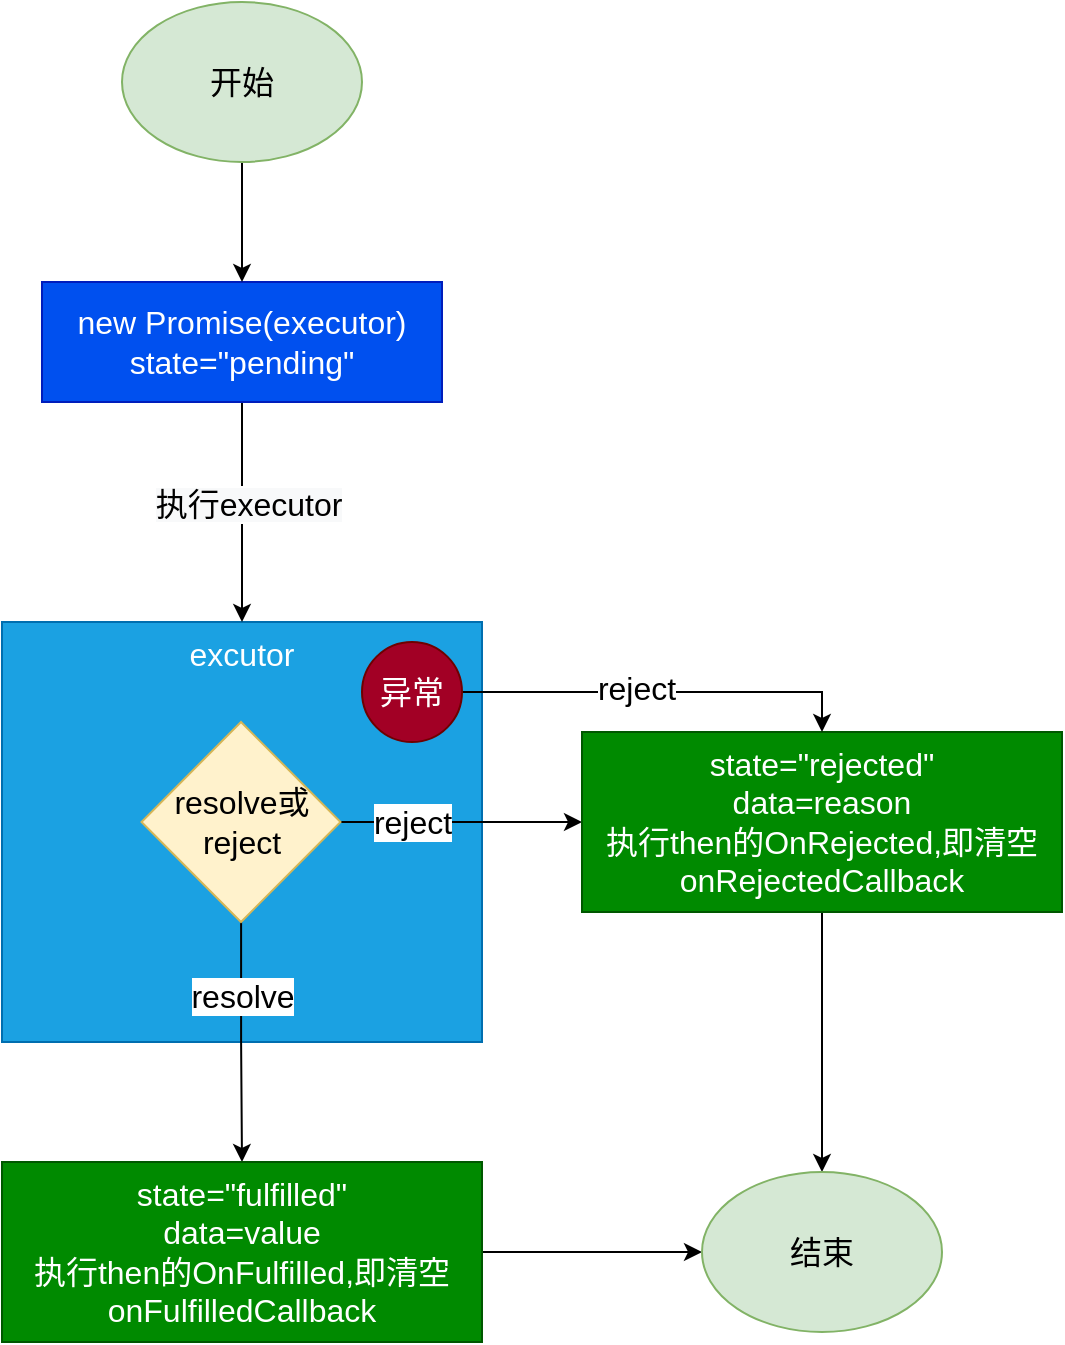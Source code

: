 <mxfile version="15.7.3" type="device" pages="3"><diagram id="pZIfAO8K-raFWNHvFskt" name="promise-constructor"><mxGraphModel dx="1106" dy="1025" grid="1" gridSize="10" guides="1" tooltips="1" connect="1" arrows="1" fold="1" page="1" pageScale="1" pageWidth="827" pageHeight="1169" math="0" shadow="0"><root><mxCell id="0"/><mxCell id="1" parent="0"/><mxCell id="HezJFH8ibGrWD8eGauHh-10" value="excutor" style="rounded=0;whiteSpace=wrap;html=1;verticalAlign=top;fontSize=16;fillColor=#1ba1e2;fontColor=#ffffff;strokeColor=#006EAF;" vertex="1" parent="1"><mxGeometry x="300" y="340" width="240" height="210" as="geometry"/></mxCell><mxCell id="HezJFH8ibGrWD8eGauHh-14" style="edgeStyle=orthogonalEdgeStyle;rounded=0;orthogonalLoop=1;jettySize=auto;html=1;entryX=0.5;entryY=0;entryDx=0;entryDy=0;fontSize=16;" edge="1" parent="1" source="HezJFH8ibGrWD8eGauHh-1" target="HezJFH8ibGrWD8eGauHh-10"><mxGeometry relative="1" as="geometry"/></mxCell><mxCell id="HezJFH8ibGrWD8eGauHh-16" value="&lt;span style=&quot;font-size: 16px; background-color: rgb(248, 249, 250);&quot;&gt;执行executor&lt;/span&gt;" style="edgeLabel;html=1;align=center;verticalAlign=middle;resizable=0;points=[];fontSize=16;" vertex="1" connectable="0" parent="HezJFH8ibGrWD8eGauHh-14"><mxGeometry x="-0.073" y="3" relative="1" as="geometry"><mxPoint as="offset"/></mxGeometry></mxCell><mxCell id="HezJFH8ibGrWD8eGauHh-1" value="new Promise(executor)&lt;br style=&quot;font-size: 16px;&quot;&gt;state=&quot;pending&quot;" style="rounded=0;whiteSpace=wrap;html=1;fontSize=16;fillColor=#0050ef;fontColor=#ffffff;strokeColor=#001DBC;" vertex="1" parent="1"><mxGeometry x="320" y="170" width="200" height="60" as="geometry"/></mxCell><mxCell id="HezJFH8ibGrWD8eGauHh-7" value="" style="edgeStyle=orthogonalEdgeStyle;rounded=0;orthogonalLoop=1;jettySize=auto;html=1;fontSize=16;" edge="1" parent="1" source="HezJFH8ibGrWD8eGauHh-4" target="HezJFH8ibGrWD8eGauHh-6"><mxGeometry relative="1" as="geometry"/></mxCell><mxCell id="HezJFH8ibGrWD8eGauHh-12" value="resolve" style="edgeLabel;html=1;align=center;verticalAlign=middle;resizable=0;points=[];fontSize=16;" vertex="1" connectable="0" parent="HezJFH8ibGrWD8eGauHh-7"><mxGeometry x="-0.178" relative="1" as="geometry"><mxPoint y="-13" as="offset"/></mxGeometry></mxCell><mxCell id="HezJFH8ibGrWD8eGauHh-9" value="" style="edgeStyle=orthogonalEdgeStyle;rounded=0;orthogonalLoop=1;jettySize=auto;html=1;fontSize=16;" edge="1" parent="1" source="HezJFH8ibGrWD8eGauHh-4" target="HezJFH8ibGrWD8eGauHh-8"><mxGeometry relative="1" as="geometry"/></mxCell><mxCell id="HezJFH8ibGrWD8eGauHh-13" value="reject" style="edgeLabel;html=1;align=center;verticalAlign=middle;resizable=0;points=[];fontSize=16;" vertex="1" connectable="0" parent="HezJFH8ibGrWD8eGauHh-9"><mxGeometry x="-0.07" y="-1" relative="1" as="geometry"><mxPoint x="-21" y="-1" as="offset"/></mxGeometry></mxCell><mxCell id="HezJFH8ibGrWD8eGauHh-4" value="resolve或&lt;br style=&quot;font-size: 16px;&quot;&gt;reject" style="rhombus;whiteSpace=wrap;html=1;rounded=0;fontSize=16;fillColor=#fff2cc;strokeColor=#d6b656;" vertex="1" parent="1"><mxGeometry x="369.75" y="390" width="99.5" height="100" as="geometry"/></mxCell><mxCell id="HezJFH8ibGrWD8eGauHh-24" style="edgeStyle=orthogonalEdgeStyle;rounded=0;orthogonalLoop=1;jettySize=auto;html=1;entryX=0;entryY=0.5;entryDx=0;entryDy=0;fontSize=16;" edge="1" parent="1" source="HezJFH8ibGrWD8eGauHh-6" target="HezJFH8ibGrWD8eGauHh-26"><mxGeometry relative="1" as="geometry"><mxPoint x="650" y="655" as="targetPoint"/></mxGeometry></mxCell><mxCell id="HezJFH8ibGrWD8eGauHh-6" value="state=&quot;fulfilled&quot;&lt;br style=&quot;font-size: 16px;&quot;&gt;data=value&lt;br style=&quot;font-size: 16px;&quot;&gt;执行then的OnFulfilled,即清空onFulfilledCallback" style="whiteSpace=wrap;html=1;rounded=0;fontSize=16;fillColor=#008a00;fontColor=#ffffff;strokeColor=#005700;" vertex="1" parent="1"><mxGeometry x="300" y="610" width="240" height="90" as="geometry"/></mxCell><mxCell id="HezJFH8ibGrWD8eGauHh-25" style="edgeStyle=orthogonalEdgeStyle;rounded=0;orthogonalLoop=1;jettySize=auto;html=1;entryX=0.5;entryY=0;entryDx=0;entryDy=0;fontSize=16;" edge="1" parent="1" source="HezJFH8ibGrWD8eGauHh-8" target="HezJFH8ibGrWD8eGauHh-26"><mxGeometry relative="1" as="geometry"><mxPoint x="710" y="625" as="targetPoint"/></mxGeometry></mxCell><mxCell id="HezJFH8ibGrWD8eGauHh-8" value="state=&quot;rejected&quot;&lt;br style=&quot;font-size: 16px;&quot;&gt;data=reason&lt;br style=&quot;font-size: 16px;&quot;&gt;执行then的OnRejected,即清空onRejectedCallback" style="whiteSpace=wrap;html=1;rounded=0;fontSize=16;fillColor=#008a00;fontColor=#ffffff;strokeColor=#005700;" vertex="1" parent="1"><mxGeometry x="590" y="395" width="240" height="90" as="geometry"/></mxCell><mxCell id="HezJFH8ibGrWD8eGauHh-21" style="edgeStyle=orthogonalEdgeStyle;rounded=0;orthogonalLoop=1;jettySize=auto;html=1;entryX=0.5;entryY=0;entryDx=0;entryDy=0;fontSize=16;" edge="1" parent="1" source="HezJFH8ibGrWD8eGauHh-20" target="HezJFH8ibGrWD8eGauHh-8"><mxGeometry relative="1" as="geometry"/></mxCell><mxCell id="HezJFH8ibGrWD8eGauHh-22" value="reject" style="edgeLabel;html=1;align=center;verticalAlign=middle;resizable=0;points=[];fontSize=16;" vertex="1" connectable="0" parent="HezJFH8ibGrWD8eGauHh-21"><mxGeometry x="-0.131" y="2" relative="1" as="geometry"><mxPoint as="offset"/></mxGeometry></mxCell><mxCell id="HezJFH8ibGrWD8eGauHh-20" value="异常" style="ellipse;whiteSpace=wrap;html=1;aspect=fixed;verticalAlign=middle;fontSize=16;fillColor=#a20025;fontColor=#ffffff;strokeColor=#6F0000;" vertex="1" parent="1"><mxGeometry x="480" y="350" width="50" height="50" as="geometry"/></mxCell><mxCell id="HezJFH8ibGrWD8eGauHh-26" value="结束" style="ellipse;whiteSpace=wrap;html=1;fontSize=16;verticalAlign=middle;fillColor=#d5e8d4;strokeColor=#82b366;" vertex="1" parent="1"><mxGeometry x="650" y="615" width="120" height="80" as="geometry"/></mxCell><mxCell id="HezJFH8ibGrWD8eGauHh-29" style="edgeStyle=orthogonalEdgeStyle;rounded=0;orthogonalLoop=1;jettySize=auto;html=1;entryX=0.5;entryY=0;entryDx=0;entryDy=0;fontSize=16;" edge="1" parent="1" source="HezJFH8ibGrWD8eGauHh-28" target="HezJFH8ibGrWD8eGauHh-1"><mxGeometry relative="1" as="geometry"/></mxCell><mxCell id="HezJFH8ibGrWD8eGauHh-28" value="开始" style="ellipse;whiteSpace=wrap;html=1;fontSize=16;verticalAlign=middle;fillColor=#d5e8d4;strokeColor=#82b366;" vertex="1" parent="1"><mxGeometry x="360" y="30" width="120" height="80" as="geometry"/></mxCell></root></mxGraphModel></diagram><diagram id="rJ25HPGdw_OdaC_r2nJC" name="promise-then"><mxGraphModel dx="1106" dy="1025" grid="1" gridSize="10" guides="1" tooltips="1" connect="1" arrows="1" fold="1" page="1" pageScale="1" pageWidth="827" pageHeight="1169" math="0" shadow="0"><root><mxCell id="V9d16_Lwc12sLt_g9TAy-0"/><mxCell id="V9d16_Lwc12sLt_g9TAy-1" parent="V9d16_Lwc12sLt_g9TAy-0"/><mxCell id="V9d16_Lwc12sLt_g9TAy-4" value="" style="edgeStyle=orthogonalEdgeStyle;rounded=0;orthogonalLoop=1;jettySize=auto;html=1;fontSize=16;" edge="1" parent="V9d16_Lwc12sLt_g9TAy-1" source="V9d16_Lwc12sLt_g9TAy-2" target="V9d16_Lwc12sLt_g9TAy-3"><mxGeometry relative="1" as="geometry"/></mxCell><mxCell id="V9d16_Lwc12sLt_g9TAy-2" value="开始" style="ellipse;whiteSpace=wrap;html=1;fontSize=16;verticalAlign=middle;fillColor=#d5e8d4;strokeColor=#82b366;" vertex="1" parent="V9d16_Lwc12sLt_g9TAy-1"><mxGeometry x="294" y="190" width="120" height="80" as="geometry"/></mxCell><mxCell id="V9d16_Lwc12sLt_g9TAy-6" value="" style="edgeStyle=orthogonalEdgeStyle;rounded=0;orthogonalLoop=1;jettySize=auto;html=1;fontSize=16;" edge="1" parent="V9d16_Lwc12sLt_g9TAy-1" source="V9d16_Lwc12sLt_g9TAy-3" target="V9d16_Lwc12sLt_g9TAy-5"><mxGeometry relative="1" as="geometry"/></mxCell><mxCell id="V9d16_Lwc12sLt_g9TAy-3" value="promise.then(onFulfilled, onRejected)" style="whiteSpace=wrap;html=1;fontSize=16;fillColor=#0050ef;fontColor=#ffffff;strokeColor=#001DBC;" vertex="1" parent="V9d16_Lwc12sLt_g9TAy-1"><mxGeometry x="256" y="330" width="196" height="60" as="geometry"/></mxCell><mxCell id="V9d16_Lwc12sLt_g9TAy-8" value="" style="edgeStyle=orthogonalEdgeStyle;rounded=0;orthogonalLoop=1;jettySize=auto;html=1;fontSize=16;" edge="1" parent="V9d16_Lwc12sLt_g9TAy-1" source="V9d16_Lwc12sLt_g9TAy-5" target="V9d16_Lwc12sLt_g9TAy-7"><mxGeometry relative="1" as="geometry"/></mxCell><mxCell id="V9d16_Lwc12sLt_g9TAy-40" value="fulfilled" style="edgeLabel;html=1;align=center;verticalAlign=middle;resizable=0;points=[];fontSize=16;" vertex="1" connectable="0" parent="V9d16_Lwc12sLt_g9TAy-8"><mxGeometry x="-0.075" y="-1" relative="1" as="geometry"><mxPoint as="offset"/></mxGeometry></mxCell><mxCell id="V9d16_Lwc12sLt_g9TAy-10" value="" style="edgeStyle=orthogonalEdgeStyle;rounded=0;orthogonalLoop=1;jettySize=auto;html=1;fontSize=16;entryX=0.5;entryY=0;entryDx=0;entryDy=0;" edge="1" parent="V9d16_Lwc12sLt_g9TAy-1" source="V9d16_Lwc12sLt_g9TAy-5" target="V9d16_Lwc12sLt_g9TAy-13"><mxGeometry relative="1" as="geometry"><mxPoint x="510" y="500" as="targetPoint"/></mxGeometry></mxCell><mxCell id="V9d16_Lwc12sLt_g9TAy-41" value="pending" style="edgeLabel;html=1;align=center;verticalAlign=middle;resizable=0;points=[];fontSize=16;" vertex="1" connectable="0" parent="V9d16_Lwc12sLt_g9TAy-10"><mxGeometry x="-0.01" y="-1" relative="1" as="geometry"><mxPoint x="-83" y="-1" as="offset"/></mxGeometry></mxCell><mxCell id="V9d16_Lwc12sLt_g9TAy-21" value="" style="edgeStyle=orthogonalEdgeStyle;rounded=0;orthogonalLoop=1;jettySize=auto;html=1;fontSize=16;" edge="1" parent="V9d16_Lwc12sLt_g9TAy-1" source="V9d16_Lwc12sLt_g9TAy-5" target="V9d16_Lwc12sLt_g9TAy-20"><mxGeometry relative="1" as="geometry"/></mxCell><mxCell id="V9d16_Lwc12sLt_g9TAy-42" value="rejected" style="edgeLabel;html=1;align=center;verticalAlign=middle;resizable=0;points=[];fontSize=16;" vertex="1" connectable="0" parent="V9d16_Lwc12sLt_g9TAy-21"><mxGeometry x="-0.169" y="1" relative="1" as="geometry"><mxPoint as="offset"/></mxGeometry></mxCell><mxCell id="V9d16_Lwc12sLt_g9TAy-5" value="promise1状态" style="rhombus;whiteSpace=wrap;html=1;fontSize=16;fillColor=#ffe6cc;strokeColor=#d79b00;" vertex="1" parent="V9d16_Lwc12sLt_g9TAy-1"><mxGeometry x="297" y="445" width="114" height="110" as="geometry"/></mxCell><mxCell id="V9d16_Lwc12sLt_g9TAy-36" style="edgeStyle=orthogonalEdgeStyle;rounded=0;orthogonalLoop=1;jettySize=auto;html=1;entryX=0;entryY=0.5;entryDx=0;entryDy=0;fontSize=16;" edge="1" parent="V9d16_Lwc12sLt_g9TAy-1" source="V9d16_Lwc12sLt_g9TAy-7" target="V9d16_Lwc12sLt_g9TAy-25"><mxGeometry relative="1" as="geometry"><Array as="points"><mxPoint x="60" y="500"/><mxPoint x="60" y="820"/></Array></mxGeometry></mxCell><mxCell id="V9d16_Lwc12sLt_g9TAy-44" value="是" style="edgeLabel;html=1;align=center;verticalAlign=middle;resizable=0;points=[];fontSize=16;" vertex="1" connectable="0" parent="V9d16_Lwc12sLt_g9TAy-36"><mxGeometry x="-0.407" y="1" relative="1" as="geometry"><mxPoint as="offset"/></mxGeometry></mxCell><mxCell id="V9d16_Lwc12sLt_g9TAy-50" style="edgeStyle=orthogonalEdgeStyle;rounded=0;orthogonalLoop=1;jettySize=auto;html=1;entryX=0.5;entryY=0;entryDx=0;entryDy=0;fontSize=16;strokeColor=default;strokeWidth=3;" edge="1" parent="V9d16_Lwc12sLt_g9TAy-1" source="V9d16_Lwc12sLt_g9TAy-7" target="V9d16_Lwc12sLt_g9TAy-22"><mxGeometry relative="1" as="geometry"><Array as="points"><mxPoint x="147" y="600"/><mxPoint x="556" y="600"/></Array></mxGeometry></mxCell><mxCell id="V9d16_Lwc12sLt_g9TAy-51" value="否" style="edgeLabel;html=1;align=center;verticalAlign=middle;resizable=0;points=[];fontSize=16;" vertex="1" connectable="0" parent="V9d16_Lwc12sLt_g9TAy-50"><mxGeometry x="-0.924" relative="1" as="geometry"><mxPoint as="offset"/></mxGeometry></mxCell><mxCell id="V9d16_Lwc12sLt_g9TAy-7" value="onFulfilled&lt;br&gt;是函数吗" style="rhombus;whiteSpace=wrap;html=1;fontSize=16;fillColor=#ffe6cc;strokeColor=#d79b00;" vertex="1" parent="V9d16_Lwc12sLt_g9TAy-1"><mxGeometry x="90" y="445" width="114" height="110" as="geometry"/></mxCell><mxCell id="V9d16_Lwc12sLt_g9TAy-17" style="edgeStyle=orthogonalEdgeStyle;rounded=0;orthogonalLoop=1;jettySize=auto;html=1;entryX=0.5;entryY=0;entryDx=0;entryDy=0;fontSize=16;" edge="1" parent="V9d16_Lwc12sLt_g9TAy-1" source="V9d16_Lwc12sLt_g9TAy-13" target="V9d16_Lwc12sLt_g9TAy-15"><mxGeometry relative="1" as="geometry"/></mxCell><mxCell id="V9d16_Lwc12sLt_g9TAy-13" value="将onFulfilled放入onFulfilledCallback&lt;br&gt;将onRejected放入onRejectedCallback&lt;br&gt;等promise1状态可以确定时，执行这些方法" style="whiteSpace=wrap;html=1;fontSize=16;fillColor=#008a00;fontColor=#ffffff;strokeColor=#005700;" vertex="1" parent="V9d16_Lwc12sLt_g9TAy-1"><mxGeometry x="710" y="625" width="310" height="100" as="geometry"/></mxCell><mxCell id="xWvtddEJSV7aVyPk-PDp-0" style="edgeStyle=orthogonalEdgeStyle;rounded=0;orthogonalLoop=1;jettySize=auto;html=1;entryX=0.5;entryY=0;entryDx=0;entryDy=0;fontSize=16;" edge="1" parent="V9d16_Lwc12sLt_g9TAy-1" source="V9d16_Lwc12sLt_g9TAy-15" target="V9d16_Lwc12sLt_g9TAy-18"><mxGeometry relative="1" as="geometry"/></mxCell><mxCell id="V9d16_Lwc12sLt_g9TAy-15" value="return promise2=new Promise" style="rounded=0;whiteSpace=wrap;html=1;fontSize=16;verticalAlign=middle;fillColor=#0050ef;fontColor=#ffffff;strokeColor=#001DBC;" vertex="1" parent="V9d16_Lwc12sLt_g9TAy-1"><mxGeometry x="742.5" y="930" width="245" height="60" as="geometry"/></mxCell><mxCell id="V9d16_Lwc12sLt_g9TAy-18" value="结束" style="ellipse;whiteSpace=wrap;html=1;fontSize=16;verticalAlign=middle;fillColor=#d5e8d4;strokeColor=#82b366;" vertex="1" parent="V9d16_Lwc12sLt_g9TAy-1"><mxGeometry x="805" y="1080" width="120" height="80" as="geometry"/></mxCell><mxCell id="V9d16_Lwc12sLt_g9TAy-26" value="" style="edgeStyle=orthogonalEdgeStyle;rounded=0;orthogonalLoop=1;jettySize=auto;html=1;fontSize=16;" edge="1" parent="V9d16_Lwc12sLt_g9TAy-1" source="V9d16_Lwc12sLt_g9TAy-20" target="V9d16_Lwc12sLt_g9TAy-25"><mxGeometry relative="1" as="geometry"/></mxCell><mxCell id="V9d16_Lwc12sLt_g9TAy-43" value="是" style="edgeLabel;html=1;align=center;verticalAlign=middle;resizable=0;points=[];fontSize=16;" vertex="1" connectable="0" parent="V9d16_Lwc12sLt_g9TAy-26"><mxGeometry x="-0.2" y="1" relative="1" as="geometry"><mxPoint as="offset"/></mxGeometry></mxCell><mxCell id="V9d16_Lwc12sLt_g9TAy-48" style="edgeStyle=orthogonalEdgeStyle;rounded=0;orthogonalLoop=1;jettySize=auto;html=1;entryX=0;entryY=0.5;entryDx=0;entryDy=0;fontSize=16;" edge="1" parent="V9d16_Lwc12sLt_g9TAy-1" source="V9d16_Lwc12sLt_g9TAy-20" target="V9d16_Lwc12sLt_g9TAy-22"><mxGeometry relative="1" as="geometry"/></mxCell><mxCell id="V9d16_Lwc12sLt_g9TAy-52" value="否" style="edgeLabel;html=1;align=center;verticalAlign=middle;resizable=0;points=[];fontSize=16;" vertex="1" connectable="0" parent="V9d16_Lwc12sLt_g9TAy-48"><mxGeometry x="-0.102" y="1" relative="1" as="geometry"><mxPoint as="offset"/></mxGeometry></mxCell><mxCell id="V9d16_Lwc12sLt_g9TAy-20" value="&lt;span&gt;onRejected&lt;br&gt;是函数吗&lt;/span&gt;" style="rhombus;whiteSpace=wrap;html=1;fontSize=16;fillColor=#ffe6cc;strokeColor=#d79b00;" vertex="1" parent="V9d16_Lwc12sLt_g9TAy-1"><mxGeometry x="296" y="620" width="116" height="110" as="geometry"/></mxCell><mxCell id="xWvtddEJSV7aVyPk-PDp-5" style="edgeStyle=orthogonalEdgeStyle;rounded=0;orthogonalLoop=1;jettySize=auto;html=1;entryX=0;entryY=0.25;entryDx=0;entryDy=0;fontSize=16;exitX=0.75;exitY=1;exitDx=0;exitDy=0;" edge="1" parent="V9d16_Lwc12sLt_g9TAy-1" source="V9d16_Lwc12sLt_g9TAy-22" target="V9d16_Lwc12sLt_g9TAy-15"><mxGeometry relative="1" as="geometry"/></mxCell><mxCell id="V9d16_Lwc12sLt_g9TAy-22" value="resolve(promise1,value)" style="rounded=0;whiteSpace=wrap;html=1;fontSize=16;verticalAlign=middle;fillColor=#008a00;fontColor=#ffffff;strokeColor=#005700;" vertex="1" parent="V9d16_Lwc12sLt_g9TAy-1"><mxGeometry x="461" y="645" width="190" height="60" as="geometry"/></mxCell><mxCell id="V9d16_Lwc12sLt_g9TAy-28" value="" style="edgeStyle=orthogonalEdgeStyle;rounded=0;orthogonalLoop=1;jettySize=auto;html=1;fontSize=16;" edge="1" parent="V9d16_Lwc12sLt_g9TAy-1" source="V9d16_Lwc12sLt_g9TAy-25" target="V9d16_Lwc12sLt_g9TAy-27"><mxGeometry relative="1" as="geometry"/></mxCell><mxCell id="V9d16_Lwc12sLt_g9TAy-25" value="执行函数" style="whiteSpace=wrap;html=1;fontSize=16;fillColor=#0050ef;fontColor=#ffffff;strokeColor=#001DBC;" vertex="1" parent="V9d16_Lwc12sLt_g9TAy-1"><mxGeometry x="294" y="790" width="120" height="60" as="geometry"/></mxCell><mxCell id="V9d16_Lwc12sLt_g9TAy-30" value="" style="edgeStyle=orthogonalEdgeStyle;rounded=0;orthogonalLoop=1;jettySize=auto;html=1;fontSize=16;" edge="1" parent="V9d16_Lwc12sLt_g9TAy-1" source="V9d16_Lwc12sLt_g9TAy-27" target="V9d16_Lwc12sLt_g9TAy-29"><mxGeometry relative="1" as="geometry"/></mxCell><mxCell id="V9d16_Lwc12sLt_g9TAy-45" value="否" style="edgeLabel;html=1;align=center;verticalAlign=middle;resizable=0;points=[];fontSize=16;" vertex="1" connectable="0" parent="V9d16_Lwc12sLt_g9TAy-30"><mxGeometry x="-0.125" relative="1" as="geometry"><mxPoint as="offset"/></mxGeometry></mxCell><mxCell id="V9d16_Lwc12sLt_g9TAy-32" value="" style="edgeStyle=orthogonalEdgeStyle;rounded=0;orthogonalLoop=1;jettySize=auto;html=1;fontSize=16;" edge="1" parent="V9d16_Lwc12sLt_g9TAy-1" source="V9d16_Lwc12sLt_g9TAy-27" target="V9d16_Lwc12sLt_g9TAy-31"><mxGeometry relative="1" as="geometry"/></mxCell><mxCell id="V9d16_Lwc12sLt_g9TAy-46" value="是" style="edgeLabel;html=1;align=center;verticalAlign=middle;resizable=0;points=[];fontSize=16;" vertex="1" connectable="0" parent="V9d16_Lwc12sLt_g9TAy-32"><mxGeometry x="-0.05" relative="1" as="geometry"><mxPoint as="offset"/></mxGeometry></mxCell><mxCell id="V9d16_Lwc12sLt_g9TAy-27" value="执行成功？" style="rhombus;whiteSpace=wrap;html=1;fontSize=16;fillColor=#ffe6cc;strokeColor=#d79b00;" vertex="1" parent="V9d16_Lwc12sLt_g9TAy-1"><mxGeometry x="302" y="910" width="104" height="100" as="geometry"/></mxCell><mxCell id="xWvtddEJSV7aVyPk-PDp-1" style="edgeStyle=orthogonalEdgeStyle;rounded=0;orthogonalLoop=1;jettySize=auto;html=1;entryX=0;entryY=0.5;entryDx=0;entryDy=0;fontSize=16;" edge="1" parent="V9d16_Lwc12sLt_g9TAy-1" source="V9d16_Lwc12sLt_g9TAy-29" target="V9d16_Lwc12sLt_g9TAy-15"><mxGeometry relative="1" as="geometry"/></mxCell><mxCell id="V9d16_Lwc12sLt_g9TAy-29" value="reject error" style="whiteSpace=wrap;html=1;fontSize=16;fillColor=#a20025;fontColor=#ffffff;strokeColor=#6F0000;" vertex="1" parent="V9d16_Lwc12sLt_g9TAy-1"><mxGeometry x="470" y="930" width="120" height="60" as="geometry"/></mxCell><mxCell id="xWvtddEJSV7aVyPk-PDp-3" style="edgeStyle=orthogonalEdgeStyle;rounded=0;orthogonalLoop=1;jettySize=auto;html=1;fontSize=16;entryX=0;entryY=0.75;entryDx=0;entryDy=0;" edge="1" parent="V9d16_Lwc12sLt_g9TAy-1" source="V9d16_Lwc12sLt_g9TAy-31" target="V9d16_Lwc12sLt_g9TAy-15"><mxGeometry relative="1" as="geometry"><mxPoint x="620" y="1050" as="targetPoint"/></mxGeometry></mxCell><mxCell id="V9d16_Lwc12sLt_g9TAy-31" value="promise解决程序&lt;br&gt;promiseResolutionProcedure" style="whiteSpace=wrap;html=1;fontSize=16;fillColor=#60a917;fontColor=#ffffff;strokeColor=#2D7600;" vertex="1" parent="V9d16_Lwc12sLt_g9TAy-1"><mxGeometry x="247" y="1090" width="214" height="60" as="geometry"/></mxCell></root></mxGraphModel></diagram><diagram id="uVYWvAxFmkytkN5YF5qU" name="promise-resolution-procedure"><mxGraphModel dx="1106" dy="1025" grid="1" gridSize="10" guides="1" tooltips="1" connect="1" arrows="1" fold="1" page="1" pageScale="1" pageWidth="827" pageHeight="1169" math="0" shadow="0"><root><mxCell id="cvOMXO-JJIEWknWH3PD1-0"/><mxCell id="cvOMXO-JJIEWknWH3PD1-1" parent="cvOMXO-JJIEWknWH3PD1-0"/><mxCell id="y2sUe1dz-XLnE6Yi_qcF-2" value="" style="edgeStyle=orthogonalEdgeStyle;rounded=0;orthogonalLoop=1;jettySize=auto;html=1;fontSize=16;strokeColor=default;strokeWidth=1;" edge="1" parent="cvOMXO-JJIEWknWH3PD1-1" source="y2sUe1dz-XLnE6Yi_qcF-0" target="y2sUe1dz-XLnE6Yi_qcF-1"><mxGeometry relative="1" as="geometry"/></mxCell><mxCell id="y2sUe1dz-XLnE6Yi_qcF-0" value="开始" style="ellipse;whiteSpace=wrap;html=1;fontSize=16;verticalAlign=middle;fillColor=#d5e8d4;strokeColor=#82b366;" vertex="1" parent="cvOMXO-JJIEWknWH3PD1-1"><mxGeometry x="320" y="80" width="120" height="80" as="geometry"/></mxCell><mxCell id="y2sUe1dz-XLnE6Yi_qcF-4" value="" style="edgeStyle=orthogonalEdgeStyle;rounded=0;orthogonalLoop=1;jettySize=auto;html=1;fontSize=16;strokeColor=default;strokeWidth=1;" edge="1" parent="cvOMXO-JJIEWknWH3PD1-1" source="y2sUe1dz-XLnE6Yi_qcF-1" target="y2sUe1dz-XLnE6Yi_qcF-3"><mxGeometry relative="1" as="geometry"/></mxCell><mxCell id="y2sUe1dz-XLnE6Yi_qcF-1" value="promiseResolutionProcedure(promise, x, resolve, reject)" style="whiteSpace=wrap;html=1;fontSize=16;fillColor=#0050ef;fontColor=#ffffff;strokeColor=#001DBC;" vertex="1" parent="cvOMXO-JJIEWknWH3PD1-1"><mxGeometry x="170" y="210" width="420" height="60" as="geometry"/></mxCell><mxCell id="y2sUe1dz-XLnE6Yi_qcF-6" value="" style="edgeStyle=orthogonalEdgeStyle;rounded=0;orthogonalLoop=1;jettySize=auto;html=1;fontSize=16;strokeColor=default;strokeWidth=1;" edge="1" parent="cvOMXO-JJIEWknWH3PD1-1" source="y2sUe1dz-XLnE6Yi_qcF-3" target="y2sUe1dz-XLnE6Yi_qcF-5"><mxGeometry relative="1" as="geometry"/></mxCell><mxCell id="y2sUe1dz-XLnE6Yi_qcF-16" value="否" style="edgeLabel;html=1;align=center;verticalAlign=middle;resizable=0;points=[];fontSize=16;" vertex="1" connectable="0" parent="y2sUe1dz-XLnE6Yi_qcF-6"><mxGeometry x="0.022" y="-1" relative="1" as="geometry"><mxPoint x="-6" y="-1" as="offset"/></mxGeometry></mxCell><mxCell id="y2sUe1dz-XLnE6Yi_qcF-8" value="" style="edgeStyle=orthogonalEdgeStyle;rounded=0;orthogonalLoop=1;jettySize=auto;html=1;fontSize=16;strokeColor=default;strokeWidth=1;" edge="1" parent="cvOMXO-JJIEWknWH3PD1-1" source="y2sUe1dz-XLnE6Yi_qcF-3" target="y2sUe1dz-XLnE6Yi_qcF-7"><mxGeometry relative="1" as="geometry"/></mxCell><mxCell id="y2sUe1dz-XLnE6Yi_qcF-9" value="否" style="edgeLabel;html=1;align=center;verticalAlign=middle;resizable=0;points=[];fontSize=16;" vertex="1" connectable="0" parent="y2sUe1dz-XLnE6Yi_qcF-8"><mxGeometry x="-0.029" y="-1" relative="1" as="geometry"><mxPoint as="offset"/></mxGeometry></mxCell><mxCell id="y2sUe1dz-XLnE6Yi_qcF-3" value="promise===x" style="rhombus;whiteSpace=wrap;html=1;fontSize=16;fillColor=#ffe6cc;strokeColor=#d79b00;" vertex="1" parent="cvOMXO-JJIEWknWH3PD1-1"><mxGeometry x="320" y="310" width="120" height="120" as="geometry"/></mxCell><mxCell id="y2sUe1dz-XLnE6Yi_qcF-5" value="reject(new TypeError())" style="whiteSpace=wrap;html=1;fontSize=16;fillColor=#a20025;fontColor=#ffffff;strokeColor=#6F0000;" vertex="1" parent="cvOMXO-JJIEWknWH3PD1-1"><mxGeometry x="530" y="340" width="190" height="60" as="geometry"/></mxCell><mxCell id="y2sUe1dz-XLnE6Yi_qcF-11" value="" style="edgeStyle=orthogonalEdgeStyle;rounded=0;orthogonalLoop=1;jettySize=auto;html=1;fontSize=16;strokeColor=default;strokeWidth=1;" edge="1" parent="cvOMXO-JJIEWknWH3PD1-1" source="y2sUe1dz-XLnE6Yi_qcF-7" target="y2sUe1dz-XLnE6Yi_qcF-10"><mxGeometry relative="1" as="geometry"/></mxCell><mxCell id="y2sUe1dz-XLnE6Yi_qcF-12" value="是" style="edgeLabel;html=1;align=center;verticalAlign=middle;resizable=0;points=[];fontSize=16;" vertex="1" connectable="0" parent="y2sUe1dz-XLnE6Yi_qcF-11"><mxGeometry x="-0.1" y="1" relative="1" as="geometry"><mxPoint as="offset"/></mxGeometry></mxCell><mxCell id="y2sUe1dz-XLnE6Yi_qcF-18" value="" style="edgeStyle=orthogonalEdgeStyle;rounded=0;orthogonalLoop=1;jettySize=auto;html=1;fontSize=16;strokeColor=default;strokeWidth=1;" edge="1" parent="cvOMXO-JJIEWknWH3PD1-1" source="y2sUe1dz-XLnE6Yi_qcF-7" target="y2sUe1dz-XLnE6Yi_qcF-17"><mxGeometry relative="1" as="geometry"/></mxCell><mxCell id="y2sUe1dz-XLnE6Yi_qcF-19" value="否" style="edgeLabel;html=1;align=center;verticalAlign=middle;resizable=0;points=[];fontSize=16;" vertex="1" connectable="0" parent="y2sUe1dz-XLnE6Yi_qcF-18"><mxGeometry x="-0.048" y="2" relative="1" as="geometry"><mxPoint as="offset"/></mxGeometry></mxCell><mxCell id="y2sUe1dz-XLnE6Yi_qcF-7" value="x instanceof Primise" style="rhombus;whiteSpace=wrap;html=1;fontSize=16;fillColor=#ffe6cc;strokeColor=#d79b00;" vertex="1" parent="cvOMXO-JJIEWknWH3PD1-1"><mxGeometry x="315" y="490" width="130" height="120" as="geometry"/></mxCell><mxCell id="y2sUe1dz-XLnE6Yi_qcF-13" style="edgeStyle=orthogonalEdgeStyle;rounded=0;orthogonalLoop=1;jettySize=auto;html=1;entryX=0;entryY=0.5;entryDx=0;entryDy=0;fontSize=16;strokeColor=default;strokeWidth=1;exitX=0;exitY=0.5;exitDx=0;exitDy=0;" edge="1" parent="cvOMXO-JJIEWknWH3PD1-1" source="y2sUe1dz-XLnE6Yi_qcF-10" target="y2sUe1dz-XLnE6Yi_qcF-1"><mxGeometry relative="1" as="geometry"><Array as="points"><mxPoint x="120" y="724"/><mxPoint x="120" y="240"/></Array></mxGeometry></mxCell><mxCell id="y2sUe1dz-XLnE6Yi_qcF-35" value="pending" style="edgeLabel;html=1;align=center;verticalAlign=middle;resizable=0;points=[];fontSize=16;" vertex="1" connectable="0" parent="y2sUe1dz-XLnE6Yi_qcF-13"><mxGeometry x="-0.747" y="-1" relative="1" as="geometry"><mxPoint as="offset"/></mxGeometry></mxCell><mxCell id="y2sUe1dz-XLnE6Yi_qcF-15" value="" style="edgeStyle=orthogonalEdgeStyle;rounded=0;orthogonalLoop=1;jettySize=auto;html=1;fontSize=16;strokeColor=default;strokeWidth=1;" edge="1" parent="cvOMXO-JJIEWknWH3PD1-1" source="y2sUe1dz-XLnE6Yi_qcF-10" target="y2sUe1dz-XLnE6Yi_qcF-14"><mxGeometry relative="1" as="geometry"/></mxCell><mxCell id="y2sUe1dz-XLnE6Yi_qcF-36" value="fulfilled" style="edgeLabel;html=1;align=center;verticalAlign=middle;resizable=0;points=[];fontSize=16;" vertex="1" connectable="0" parent="y2sUe1dz-XLnE6Yi_qcF-15"><mxGeometry x="-0.139" y="1" relative="1" as="geometry"><mxPoint as="offset"/></mxGeometry></mxCell><mxCell id="y2sUe1dz-XLnE6Yi_qcF-38" value="" style="edgeStyle=orthogonalEdgeStyle;rounded=0;orthogonalLoop=1;jettySize=auto;html=1;fontSize=16;strokeColor=default;strokeWidth=1;" edge="1" parent="cvOMXO-JJIEWknWH3PD1-1" source="y2sUe1dz-XLnE6Yi_qcF-10" target="y2sUe1dz-XLnE6Yi_qcF-37"><mxGeometry relative="1" as="geometry"/></mxCell><mxCell id="y2sUe1dz-XLnE6Yi_qcF-39" value="rejected" style="edgeLabel;html=1;align=center;verticalAlign=middle;resizable=0;points=[];fontSize=16;" vertex="1" connectable="0" parent="y2sUe1dz-XLnE6Yi_qcF-38"><mxGeometry x="-0.025" relative="1" as="geometry"><mxPoint y="1" as="offset"/></mxGeometry></mxCell><mxCell id="y2sUe1dz-XLnE6Yi_qcF-10" value="x的状态" style="rhombus;whiteSpace=wrap;html=1;fontSize=16;fillColor=#ffe6cc;strokeColor=#d79b00;" vertex="1" parent="cvOMXO-JJIEWknWH3PD1-1"><mxGeometry x="330" y="676" width="100" height="95" as="geometry"/></mxCell><mxCell id="y2sUe1dz-XLnE6Yi_qcF-41" style="edgeStyle=orthogonalEdgeStyle;rounded=0;orthogonalLoop=1;jettySize=auto;html=1;entryX=0;entryY=0.5;entryDx=0;entryDy=0;fontSize=16;strokeColor=default;strokeWidth=1;" edge="1" parent="cvOMXO-JJIEWknWH3PD1-1" source="y2sUe1dz-XLnE6Yi_qcF-14" target="y2sUe1dz-XLnE6Yi_qcF-33"><mxGeometry relative="1" as="geometry"><Array as="points"><mxPoint x="380" y="1300"/></Array></mxGeometry></mxCell><mxCell id="y2sUe1dz-XLnE6Yi_qcF-14" value="resolve(x.value)" style="whiteSpace=wrap;html=1;fontSize=16;fillColor=#008a00;fontColor=#ffffff;strokeColor=#005700;" vertex="1" parent="cvOMXO-JJIEWknWH3PD1-1"><mxGeometry x="320" y="922.5" width="120" height="60" as="geometry"/></mxCell><mxCell id="y2sUe1dz-XLnE6Yi_qcF-21" value="" style="edgeStyle=orthogonalEdgeStyle;rounded=0;orthogonalLoop=1;jettySize=auto;html=1;fontSize=16;strokeColor=default;strokeWidth=1;" edge="1" parent="cvOMXO-JJIEWknWH3PD1-1" source="y2sUe1dz-XLnE6Yi_qcF-17" target="y2sUe1dz-XLnE6Yi_qcF-20"><mxGeometry relative="1" as="geometry"/></mxCell><mxCell id="y2sUe1dz-XLnE6Yi_qcF-22" value="是" style="edgeLabel;html=1;align=center;verticalAlign=middle;resizable=0;points=[];fontSize=16;" vertex="1" connectable="0" parent="y2sUe1dz-XLnE6Yi_qcF-21"><mxGeometry x="-0.067" y="3" relative="1" as="geometry"><mxPoint y="1" as="offset"/></mxGeometry></mxCell><mxCell id="y2sUe1dz-XLnE6Yi_qcF-50" style="edgeStyle=orthogonalEdgeStyle;rounded=0;orthogonalLoop=1;jettySize=auto;html=1;entryX=0.5;entryY=0;entryDx=0;entryDy=0;fontSize=16;strokeColor=default;strokeWidth=1;" edge="1" parent="cvOMXO-JJIEWknWH3PD1-1" source="y2sUe1dz-XLnE6Yi_qcF-17" target="y2sUe1dz-XLnE6Yi_qcF-48"><mxGeometry relative="1" as="geometry"/></mxCell><mxCell id="y2sUe1dz-XLnE6Yi_qcF-53" value="否" style="edgeLabel;html=1;align=center;verticalAlign=middle;resizable=0;points=[];fontSize=16;" vertex="1" connectable="0" parent="y2sUe1dz-XLnE6Yi_qcF-50"><mxGeometry x="-0.651" y="2" relative="1" as="geometry"><mxPoint x="-36" y="2" as="offset"/></mxGeometry></mxCell><mxCell id="y2sUe1dz-XLnE6Yi_qcF-17" value="x是一个&lt;br&gt;对象或函数" style="rhombus;whiteSpace=wrap;html=1;fontSize=16;fillColor=#ffe6cc;strokeColor=#d79b00;" vertex="1" parent="cvOMXO-JJIEWknWH3PD1-1"><mxGeometry x="690" y="492.5" width="120" height="115" as="geometry"/></mxCell><mxCell id="y2sUe1dz-XLnE6Yi_qcF-24" value="" style="edgeStyle=orthogonalEdgeStyle;rounded=0;orthogonalLoop=1;jettySize=auto;html=1;fontSize=16;strokeColor=default;strokeWidth=1;" edge="1" parent="cvOMXO-JJIEWknWH3PD1-1" source="y2sUe1dz-XLnE6Yi_qcF-20" target="y2sUe1dz-XLnE6Yi_qcF-23"><mxGeometry relative="1" as="geometry"/></mxCell><mxCell id="y2sUe1dz-XLnE6Yi_qcF-25" value="是" style="edgeLabel;html=1;align=center;verticalAlign=middle;resizable=0;points=[];fontSize=16;" vertex="1" connectable="0" parent="y2sUe1dz-XLnE6Yi_qcF-24"><mxGeometry x="-0.075" y="2" relative="1" as="geometry"><mxPoint as="offset"/></mxGeometry></mxCell><mxCell id="y2sUe1dz-XLnE6Yi_qcF-27" value="" style="edgeStyle=orthogonalEdgeStyle;rounded=0;orthogonalLoop=1;jettySize=auto;html=1;fontSize=16;strokeColor=default;strokeWidth=3;entryX=0.5;entryY=0;entryDx=0;entryDy=0;" edge="1" parent="cvOMXO-JJIEWknWH3PD1-1" source="y2sUe1dz-XLnE6Yi_qcF-20" target="y2sUe1dz-XLnE6Yi_qcF-43"><mxGeometry relative="1" as="geometry"><mxPoint x="980" y="722.3" as="targetPoint"/></mxGeometry></mxCell><mxCell id="y2sUe1dz-XLnE6Yi_qcF-28" value="否" style="edgeLabel;html=1;align=center;verticalAlign=middle;resizable=0;points=[];fontSize=16;" vertex="1" connectable="0" parent="y2sUe1dz-XLnE6Yi_qcF-27"><mxGeometry x="-0.142" y="-1" relative="1" as="geometry"><mxPoint x="-99" y="-77" as="offset"/></mxGeometry></mxCell><mxCell id="y2sUe1dz-XLnE6Yi_qcF-20" value="读取x.then&lt;br&gt;成功？" style="rhombus;whiteSpace=wrap;html=1;fontSize=16;fillColor=#ffe6cc;strokeColor=#d79b00;" vertex="1" parent="cvOMXO-JJIEWknWH3PD1-1"><mxGeometry x="700" y="669.75" width="100" height="107.5" as="geometry"/></mxCell><mxCell id="y2sUe1dz-XLnE6Yi_qcF-30" value="" style="edgeStyle=orthogonalEdgeStyle;rounded=0;orthogonalLoop=1;jettySize=auto;html=1;fontSize=16;strokeColor=default;strokeWidth=1;" edge="1" parent="cvOMXO-JJIEWknWH3PD1-1" source="y2sUe1dz-XLnE6Yi_qcF-23" target="y2sUe1dz-XLnE6Yi_qcF-29"><mxGeometry relative="1" as="geometry"/></mxCell><mxCell id="y2sUe1dz-XLnE6Yi_qcF-47" value="是" style="edgeLabel;html=1;align=center;verticalAlign=middle;resizable=0;points=[];fontSize=16;" vertex="1" connectable="0" parent="y2sUe1dz-XLnE6Yi_qcF-30"><mxGeometry x="-0.265" y="1" relative="1" as="geometry"><mxPoint as="offset"/></mxGeometry></mxCell><mxCell id="y2sUe1dz-XLnE6Yi_qcF-49" value="" style="edgeStyle=orthogonalEdgeStyle;rounded=0;orthogonalLoop=1;jettySize=auto;html=1;fontSize=16;strokeColor=default;strokeWidth=1;" edge="1" parent="cvOMXO-JJIEWknWH3PD1-1" source="y2sUe1dz-XLnE6Yi_qcF-23" target="y2sUe1dz-XLnE6Yi_qcF-48"><mxGeometry relative="1" as="geometry"/></mxCell><mxCell id="y2sUe1dz-XLnE6Yi_qcF-52" value="否" style="edgeLabel;html=1;align=center;verticalAlign=middle;resizable=0;points=[];fontSize=16;" vertex="1" connectable="0" parent="y2sUe1dz-XLnE6Yi_qcF-49"><mxGeometry x="-0.395" relative="1" as="geometry"><mxPoint as="offset"/></mxGeometry></mxCell><mxCell id="y2sUe1dz-XLnE6Yi_qcF-23" value="then是个&lt;br&gt;函数" style="rhombus;whiteSpace=wrap;html=1;fontSize=16;fillColor=#ffe6cc;strokeColor=#d79b00;" vertex="1" parent="cvOMXO-JJIEWknWH3PD1-1"><mxGeometry x="695" y="860" width="110" height="96.25" as="geometry"/></mxCell><mxCell id="y2sUe1dz-XLnE6Yi_qcF-32" value="" style="edgeStyle=orthogonalEdgeStyle;rounded=0;orthogonalLoop=1;jettySize=auto;html=1;fontSize=16;strokeColor=default;strokeWidth=1;" edge="1" parent="cvOMXO-JJIEWknWH3PD1-1" source="y2sUe1dz-XLnE6Yi_qcF-29" target="y2sUe1dz-XLnE6Yi_qcF-31"><mxGeometry relative="1" as="geometry"/></mxCell><mxCell id="y2sUe1dz-XLnE6Yi_qcF-29" value="&lt;p class=&quot;p1&quot; style=&quot;margin: 0px ; font-stretch: normal ; line-height: normal ; font-family: &amp;#34;helvetica neue&amp;#34;&quot;&gt;&lt;font style=&quot;font-size: 16px&quot;&gt;then.call(x,resolvePromise,rejectPromise)&lt;/font&gt;&lt;/p&gt;" style="whiteSpace=wrap;html=1;fontSize=16;fillColor=#0050ef;fontColor=#ffffff;strokeColor=#001DBC;" vertex="1" parent="cvOMXO-JJIEWknWH3PD1-1"><mxGeometry x="602.5" y="1010" width="295" height="60" as="geometry"/></mxCell><mxCell id="y2sUe1dz-XLnE6Yi_qcF-34" value="" style="edgeStyle=orthogonalEdgeStyle;rounded=0;orthogonalLoop=1;jettySize=auto;html=1;fontSize=16;strokeColor=default;strokeWidth=1;" edge="1" parent="cvOMXO-JJIEWknWH3PD1-1" source="y2sUe1dz-XLnE6Yi_qcF-31" target="y2sUe1dz-XLnE6Yi_qcF-33"><mxGeometry relative="1" as="geometry"/></mxCell><mxCell id="y2sUe1dz-XLnE6Yi_qcF-42" value="是" style="edgeLabel;html=1;align=center;verticalAlign=middle;resizable=0;points=[];fontSize=16;" vertex="1" connectable="0" parent="y2sUe1dz-XLnE6Yi_qcF-34"><mxGeometry x="-0.164" y="2" relative="1" as="geometry"><mxPoint as="offset"/></mxGeometry></mxCell><mxCell id="y2sUe1dz-XLnE6Yi_qcF-44" value="" style="edgeStyle=orthogonalEdgeStyle;rounded=0;orthogonalLoop=1;jettySize=auto;html=1;fontSize=16;strokeColor=default;strokeWidth=1;" edge="1" parent="cvOMXO-JJIEWknWH3PD1-1" source="y2sUe1dz-XLnE6Yi_qcF-31" target="y2sUe1dz-XLnE6Yi_qcF-43"><mxGeometry relative="1" as="geometry"/></mxCell><mxCell id="y2sUe1dz-XLnE6Yi_qcF-45" value="否" style="edgeLabel;html=1;align=center;verticalAlign=middle;resizable=0;points=[];fontSize=16;" vertex="1" connectable="0" parent="y2sUe1dz-XLnE6Yi_qcF-44"><mxGeometry x="-0.044" y="-1" relative="1" as="geometry"><mxPoint as="offset"/></mxGeometry></mxCell><mxCell id="y2sUe1dz-XLnE6Yi_qcF-31" value="执行成功？" style="rhombus;whiteSpace=wrap;html=1;fontSize=16;fillColor=#ffe6cc;strokeColor=#d79b00;" vertex="1" parent="cvOMXO-JJIEWknWH3PD1-1"><mxGeometry x="710" y="1120.005" width="80" height="80" as="geometry"/></mxCell><mxCell id="y2sUe1dz-XLnE6Yi_qcF-33" value="结束" style="ellipse;whiteSpace=wrap;html=1;fontSize=16;fillColor=#d5e8d4;strokeColor=#82b366;" vertex="1" parent="cvOMXO-JJIEWknWH3PD1-1"><mxGeometry x="690" y="1270.005" width="120" height="60" as="geometry"/></mxCell><mxCell id="y2sUe1dz-XLnE6Yi_qcF-40" style="edgeStyle=orthogonalEdgeStyle;rounded=0;orthogonalLoop=1;jettySize=auto;html=1;entryX=0;entryY=0.5;entryDx=0;entryDy=0;fontSize=16;strokeColor=default;strokeWidth=1;" edge="1" parent="cvOMXO-JJIEWknWH3PD1-1" source="y2sUe1dz-XLnE6Yi_qcF-37" target="y2sUe1dz-XLnE6Yi_qcF-33"><mxGeometry relative="1" as="geometry"><Array as="points"><mxPoint x="590" y="1300"/></Array></mxGeometry></mxCell><mxCell id="y2sUe1dz-XLnE6Yi_qcF-37" value="reject(x.reason)" style="whiteSpace=wrap;html=1;fontSize=16;fillColor=#008a00;fontColor=#ffffff;strokeColor=#005700;" vertex="1" parent="cvOMXO-JJIEWknWH3PD1-1"><mxGeometry x="530" y="692.25" width="120" height="60" as="geometry"/></mxCell><mxCell id="y2sUe1dz-XLnE6Yi_qcF-46" style="edgeStyle=orthogonalEdgeStyle;rounded=0;orthogonalLoop=1;jettySize=auto;html=1;entryX=1;entryY=0.5;entryDx=0;entryDy=0;fontSize=16;strokeColor=default;strokeWidth=1;" edge="1" parent="cvOMXO-JJIEWknWH3PD1-1" source="y2sUe1dz-XLnE6Yi_qcF-43" target="y2sUe1dz-XLnE6Yi_qcF-33"><mxGeometry relative="1" as="geometry"><Array as="points"><mxPoint x="970" y="1300"/></Array></mxGeometry></mxCell><mxCell id="y2sUe1dz-XLnE6Yi_qcF-43" value="reject error" style="whiteSpace=wrap;html=1;fontSize=16;fillColor=#a20025;fontColor=#ffffff;strokeColor=#6F0000;" vertex="1" parent="cvOMXO-JJIEWknWH3PD1-1"><mxGeometry x="910" y="1130.005" width="120" height="60" as="geometry"/></mxCell><mxCell id="y2sUe1dz-XLnE6Yi_qcF-51" style="edgeStyle=orthogonalEdgeStyle;rounded=0;orthogonalLoop=1;jettySize=auto;html=1;entryX=1;entryY=0.5;entryDx=0;entryDy=0;fontSize=16;strokeColor=default;strokeWidth=1;" edge="1" parent="cvOMXO-JJIEWknWH3PD1-1" source="y2sUe1dz-XLnE6Yi_qcF-48" target="y2sUe1dz-XLnE6Yi_qcF-33"><mxGeometry relative="1" as="geometry"><Array as="points"><mxPoint x="1090" y="1300"/></Array></mxGeometry></mxCell><mxCell id="y2sUe1dz-XLnE6Yi_qcF-48" value="resolve(x)" style="whiteSpace=wrap;html=1;fontSize=16;fillColor=#008a00;fontColor=#ffffff;strokeColor=#005700;" vertex="1" parent="cvOMXO-JJIEWknWH3PD1-1"><mxGeometry x="1030" y="878.125" width="120" height="60" as="geometry"/></mxCell></root></mxGraphModel></diagram></mxfile>